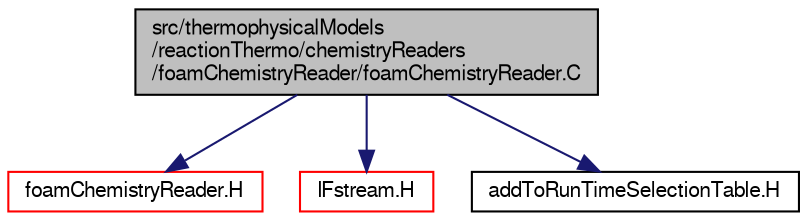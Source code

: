digraph "src/thermophysicalModels/reactionThermo/chemistryReaders/foamChemistryReader/foamChemistryReader.C"
{
  bgcolor="transparent";
  edge [fontname="FreeSans",fontsize="10",labelfontname="FreeSans",labelfontsize="10"];
  node [fontname="FreeSans",fontsize="10",shape=record];
  Node0 [label="src/thermophysicalModels\l/reactionThermo/chemistryReaders\l/foamChemistryReader/foamChemistryReader.C",height=0.2,width=0.4,color="black", fillcolor="grey75", style="filled", fontcolor="black"];
  Node0 -> Node1 [color="midnightblue",fontsize="10",style="solid",fontname="FreeSans"];
  Node1 [label="foamChemistryReader.H",height=0.2,width=0.4,color="red",URL="$a16130.html"];
  Node0 -> Node100 [color="midnightblue",fontsize="10",style="solid",fontname="FreeSans"];
  Node100 [label="IFstream.H",height=0.2,width=0.4,color="red",URL="$a09059.html"];
  Node0 -> Node104 [color="midnightblue",fontsize="10",style="solid",fontname="FreeSans"];
  Node104 [label="addToRunTimeSelectionTable.H",height=0.2,width=0.4,color="black",URL="$a09263.html",tooltip="Macros for easy insertion into run-time selection tables. "];
}

